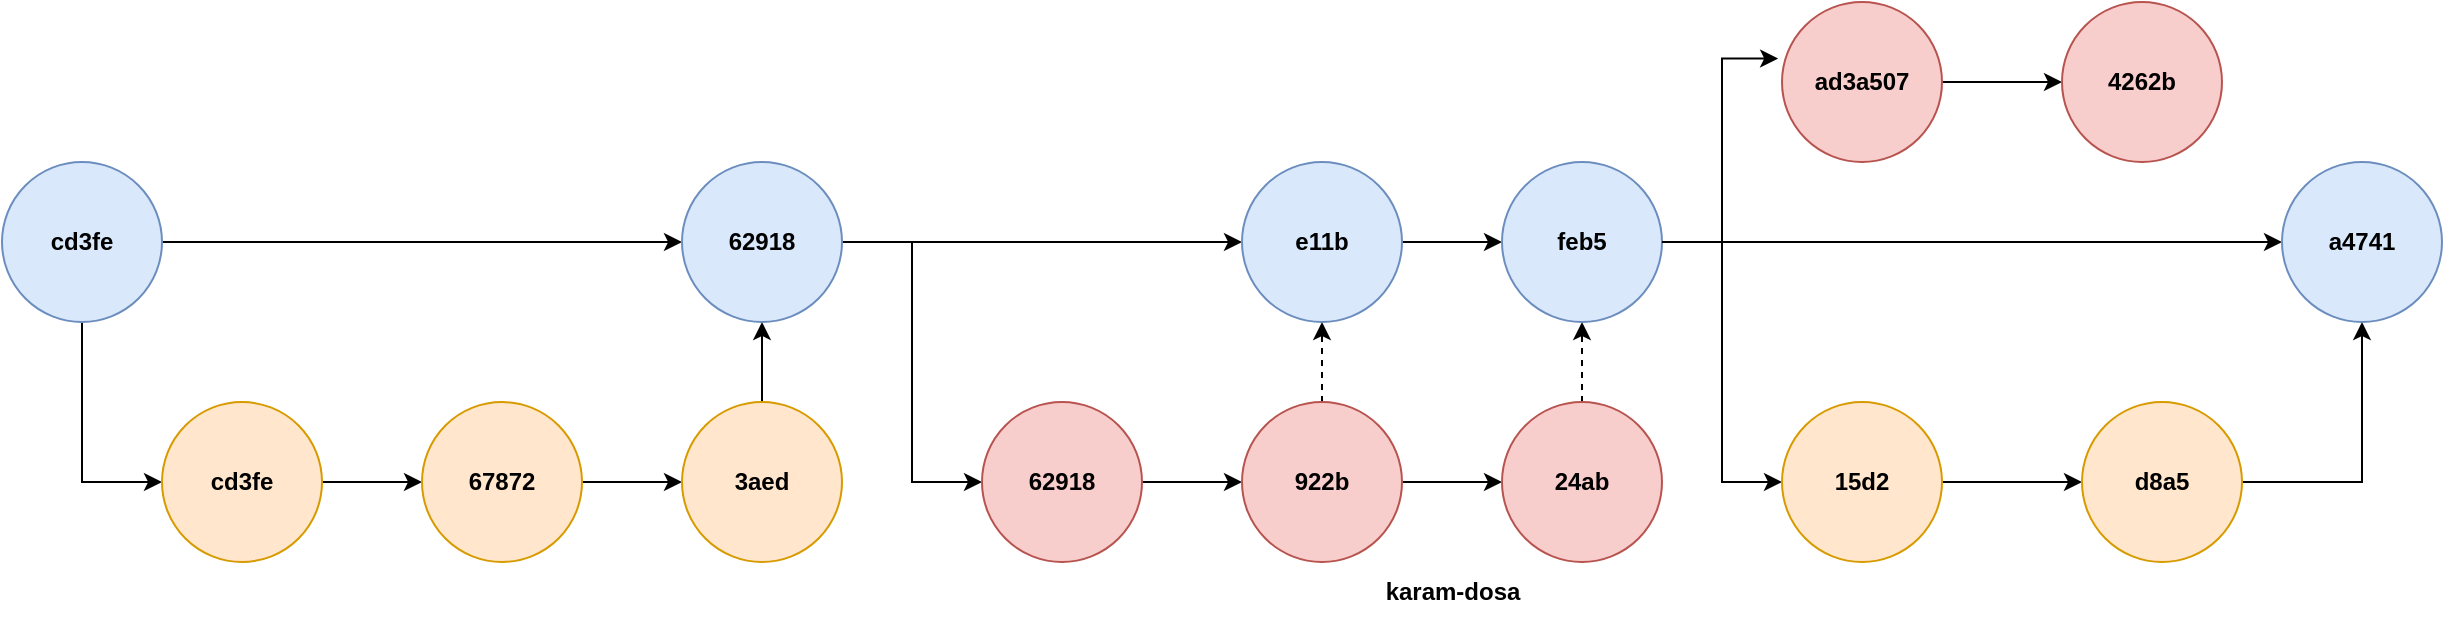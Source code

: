 <mxfile version="24.8.6">
  <diagram name="Page-1" id="EccKIQLTfqac-ESluPQK">
    <mxGraphModel dx="2109" dy="686" grid="1" gridSize="10" guides="1" tooltips="1" connect="1" arrows="1" fold="1" page="1" pageScale="1" pageWidth="850" pageHeight="1100" math="0" shadow="0">
      <root>
        <mxCell id="0" />
        <mxCell id="1" parent="0" />
        <mxCell id="vYtqkde8L0sF4O3sA_XC-3" style="edgeStyle=orthogonalEdgeStyle;rounded=0;orthogonalLoop=1;jettySize=auto;html=1;entryX=0;entryY=0.5;entryDx=0;entryDy=0;" edge="1" parent="1" source="vYtqkde8L0sF4O3sA_XC-1" target="vYtqkde8L0sF4O3sA_XC-2">
          <mxGeometry relative="1" as="geometry" />
        </mxCell>
        <mxCell id="vYtqkde8L0sF4O3sA_XC-9" style="edgeStyle=orthogonalEdgeStyle;rounded=0;orthogonalLoop=1;jettySize=auto;html=1;" edge="1" parent="1" source="vYtqkde8L0sF4O3sA_XC-1" target="vYtqkde8L0sF4O3sA_XC-8">
          <mxGeometry relative="1" as="geometry" />
        </mxCell>
        <mxCell id="vYtqkde8L0sF4O3sA_XC-1" value="&lt;b&gt;cd3fe&lt;/b&gt;" style="ellipse;whiteSpace=wrap;html=1;aspect=fixed;fillColor=#dae8fc;strokeColor=#6c8ebf;" vertex="1" parent="1">
          <mxGeometry x="-120" y="80" width="80" height="80" as="geometry" />
        </mxCell>
        <mxCell id="vYtqkde8L0sF4O3sA_XC-5" style="edgeStyle=orthogonalEdgeStyle;rounded=0;orthogonalLoop=1;jettySize=auto;html=1;entryX=0;entryY=0.5;entryDx=0;entryDy=0;" edge="1" parent="1" source="vYtqkde8L0sF4O3sA_XC-2" target="vYtqkde8L0sF4O3sA_XC-4">
          <mxGeometry relative="1" as="geometry" />
        </mxCell>
        <mxCell id="vYtqkde8L0sF4O3sA_XC-2" value="&lt;b&gt;cd3fe&lt;/b&gt;" style="ellipse;whiteSpace=wrap;html=1;aspect=fixed;fillColor=#ffe6cc;strokeColor=#d79b00;" vertex="1" parent="1">
          <mxGeometry x="-40" y="200" width="80" height="80" as="geometry" />
        </mxCell>
        <mxCell id="vYtqkde8L0sF4O3sA_XC-7" style="edgeStyle=orthogonalEdgeStyle;rounded=0;orthogonalLoop=1;jettySize=auto;html=1;entryX=0;entryY=0.5;entryDx=0;entryDy=0;" edge="1" parent="1" source="vYtqkde8L0sF4O3sA_XC-4" target="vYtqkde8L0sF4O3sA_XC-6">
          <mxGeometry relative="1" as="geometry" />
        </mxCell>
        <mxCell id="vYtqkde8L0sF4O3sA_XC-4" value="&lt;b&gt;67872&lt;/b&gt;" style="ellipse;whiteSpace=wrap;html=1;aspect=fixed;fillColor=#ffe6cc;strokeColor=#d79b00;" vertex="1" parent="1">
          <mxGeometry x="90" y="200" width="80" height="80" as="geometry" />
        </mxCell>
        <mxCell id="vYtqkde8L0sF4O3sA_XC-10" style="edgeStyle=orthogonalEdgeStyle;rounded=0;orthogonalLoop=1;jettySize=auto;html=1;entryX=0.5;entryY=1;entryDx=0;entryDy=0;" edge="1" parent="1" source="vYtqkde8L0sF4O3sA_XC-6" target="vYtqkde8L0sF4O3sA_XC-8">
          <mxGeometry relative="1" as="geometry" />
        </mxCell>
        <mxCell id="vYtqkde8L0sF4O3sA_XC-6" value="&lt;b&gt;3aed&lt;/b&gt;" style="ellipse;whiteSpace=wrap;html=1;aspect=fixed;fillColor=#ffe6cc;strokeColor=#d79b00;" vertex="1" parent="1">
          <mxGeometry x="220" y="200" width="80" height="80" as="geometry" />
        </mxCell>
        <mxCell id="vYtqkde8L0sF4O3sA_XC-13" style="edgeStyle=orthogonalEdgeStyle;rounded=0;orthogonalLoop=1;jettySize=auto;html=1;entryX=0;entryY=0.5;entryDx=0;entryDy=0;" edge="1" parent="1" source="vYtqkde8L0sF4O3sA_XC-8" target="vYtqkde8L0sF4O3sA_XC-11">
          <mxGeometry relative="1" as="geometry" />
        </mxCell>
        <mxCell id="vYtqkde8L0sF4O3sA_XC-21" style="edgeStyle=orthogonalEdgeStyle;rounded=0;orthogonalLoop=1;jettySize=auto;html=1;entryX=0;entryY=0.5;entryDx=0;entryDy=0;" edge="1" parent="1" source="vYtqkde8L0sF4O3sA_XC-8" target="vYtqkde8L0sF4O3sA_XC-18">
          <mxGeometry relative="1" as="geometry" />
        </mxCell>
        <mxCell id="vYtqkde8L0sF4O3sA_XC-8" value="&lt;b&gt;62918&lt;/b&gt;" style="ellipse;whiteSpace=wrap;html=1;aspect=fixed;fillColor=#dae8fc;strokeColor=#6c8ebf;" vertex="1" parent="1">
          <mxGeometry x="220" y="80" width="80" height="80" as="geometry" />
        </mxCell>
        <mxCell id="vYtqkde8L0sF4O3sA_XC-15" style="edgeStyle=orthogonalEdgeStyle;rounded=0;orthogonalLoop=1;jettySize=auto;html=1;entryX=0;entryY=0.5;entryDx=0;entryDy=0;" edge="1" parent="1" source="vYtqkde8L0sF4O3sA_XC-11" target="vYtqkde8L0sF4O3sA_XC-14">
          <mxGeometry relative="1" as="geometry" />
        </mxCell>
        <mxCell id="vYtqkde8L0sF4O3sA_XC-11" value="&lt;b&gt;62918&lt;/b&gt;" style="ellipse;whiteSpace=wrap;html=1;aspect=fixed;fillColor=#f8cecc;strokeColor=#b85450;" vertex="1" parent="1">
          <mxGeometry x="370" y="200" width="80" height="80" as="geometry" />
        </mxCell>
        <mxCell id="vYtqkde8L0sF4O3sA_XC-17" style="edgeStyle=orthogonalEdgeStyle;rounded=0;orthogonalLoop=1;jettySize=auto;html=1;entryX=0;entryY=0.5;entryDx=0;entryDy=0;" edge="1" parent="1" source="vYtqkde8L0sF4O3sA_XC-14" target="vYtqkde8L0sF4O3sA_XC-16">
          <mxGeometry relative="1" as="geometry" />
        </mxCell>
        <mxCell id="vYtqkde8L0sF4O3sA_XC-23" style="edgeStyle=orthogonalEdgeStyle;rounded=0;orthogonalLoop=1;jettySize=auto;html=1;entryX=0.5;entryY=1;entryDx=0;entryDy=0;dashed=1;" edge="1" parent="1" source="vYtqkde8L0sF4O3sA_XC-14" target="vYtqkde8L0sF4O3sA_XC-18">
          <mxGeometry relative="1" as="geometry" />
        </mxCell>
        <mxCell id="vYtqkde8L0sF4O3sA_XC-14" value="&lt;b&gt;922b&lt;/b&gt;" style="ellipse;whiteSpace=wrap;html=1;aspect=fixed;fillColor=#f8cecc;strokeColor=#b85450;" vertex="1" parent="1">
          <mxGeometry x="500" y="200" width="80" height="80" as="geometry" />
        </mxCell>
        <mxCell id="vYtqkde8L0sF4O3sA_XC-24" style="edgeStyle=orthogonalEdgeStyle;rounded=0;orthogonalLoop=1;jettySize=auto;html=1;entryX=0.5;entryY=1;entryDx=0;entryDy=0;dashed=1;" edge="1" parent="1" source="vYtqkde8L0sF4O3sA_XC-16" target="vYtqkde8L0sF4O3sA_XC-19">
          <mxGeometry relative="1" as="geometry" />
        </mxCell>
        <mxCell id="vYtqkde8L0sF4O3sA_XC-16" value="&lt;b&gt;24ab&lt;/b&gt;" style="ellipse;whiteSpace=wrap;html=1;aspect=fixed;fillColor=#f8cecc;strokeColor=#b85450;" vertex="1" parent="1">
          <mxGeometry x="630" y="200" width="80" height="80" as="geometry" />
        </mxCell>
        <mxCell id="vYtqkde8L0sF4O3sA_XC-20" style="edgeStyle=orthogonalEdgeStyle;rounded=0;orthogonalLoop=1;jettySize=auto;html=1;entryX=0;entryY=0.5;entryDx=0;entryDy=0;" edge="1" parent="1" source="vYtqkde8L0sF4O3sA_XC-18" target="vYtqkde8L0sF4O3sA_XC-19">
          <mxGeometry relative="1" as="geometry" />
        </mxCell>
        <mxCell id="vYtqkde8L0sF4O3sA_XC-18" value="&lt;b&gt;e11b&lt;/b&gt;" style="ellipse;whiteSpace=wrap;html=1;aspect=fixed;fillColor=#dae8fc;strokeColor=#6c8ebf;" vertex="1" parent="1">
          <mxGeometry x="500" y="80" width="80" height="80" as="geometry" />
        </mxCell>
        <mxCell id="vYtqkde8L0sF4O3sA_XC-26" style="edgeStyle=orthogonalEdgeStyle;rounded=0;orthogonalLoop=1;jettySize=auto;html=1;entryX=0;entryY=0.5;entryDx=0;entryDy=0;" edge="1" parent="1" source="vYtqkde8L0sF4O3sA_XC-19" target="vYtqkde8L0sF4O3sA_XC-25">
          <mxGeometry relative="1" as="geometry" />
        </mxCell>
        <mxCell id="vYtqkde8L0sF4O3sA_XC-36" style="edgeStyle=orthogonalEdgeStyle;rounded=0;orthogonalLoop=1;jettySize=auto;html=1;entryX=0;entryY=0.5;entryDx=0;entryDy=0;" edge="1" parent="1" source="vYtqkde8L0sF4O3sA_XC-19" target="vYtqkde8L0sF4O3sA_XC-34">
          <mxGeometry relative="1" as="geometry" />
        </mxCell>
        <mxCell id="vYtqkde8L0sF4O3sA_XC-19" value="&lt;b&gt;feb5&lt;/b&gt;" style="ellipse;whiteSpace=wrap;html=1;aspect=fixed;fillColor=#dae8fc;strokeColor=#6c8ebf;" vertex="1" parent="1">
          <mxGeometry x="630" y="80" width="80" height="80" as="geometry" />
        </mxCell>
        <mxCell id="vYtqkde8L0sF4O3sA_XC-22" value="&lt;b&gt;karam-dosa&lt;/b&gt;" style="text;html=1;align=center;verticalAlign=middle;resizable=0;points=[];autosize=1;strokeColor=none;fillColor=none;" vertex="1" parent="1">
          <mxGeometry x="560" y="280" width="90" height="30" as="geometry" />
        </mxCell>
        <mxCell id="vYtqkde8L0sF4O3sA_XC-28" style="edgeStyle=orthogonalEdgeStyle;rounded=0;orthogonalLoop=1;jettySize=auto;html=1;entryX=0;entryY=0.5;entryDx=0;entryDy=0;" edge="1" parent="1" source="vYtqkde8L0sF4O3sA_XC-25" target="vYtqkde8L0sF4O3sA_XC-27">
          <mxGeometry relative="1" as="geometry" />
        </mxCell>
        <mxCell id="vYtqkde8L0sF4O3sA_XC-25" value="&lt;b&gt;15d2&lt;/b&gt;" style="ellipse;whiteSpace=wrap;html=1;aspect=fixed;fillColor=#ffe6cc;strokeColor=#d79b00;" vertex="1" parent="1">
          <mxGeometry x="770" y="200" width="80" height="80" as="geometry" />
        </mxCell>
        <mxCell id="vYtqkde8L0sF4O3sA_XC-37" style="edgeStyle=orthogonalEdgeStyle;rounded=0;orthogonalLoop=1;jettySize=auto;html=1;entryX=0.5;entryY=1;entryDx=0;entryDy=0;" edge="1" parent="1" source="vYtqkde8L0sF4O3sA_XC-27" target="vYtqkde8L0sF4O3sA_XC-34">
          <mxGeometry relative="1" as="geometry" />
        </mxCell>
        <mxCell id="vYtqkde8L0sF4O3sA_XC-27" value="&lt;b&gt;d8a5&lt;/b&gt;" style="ellipse;whiteSpace=wrap;html=1;aspect=fixed;fillColor=#ffe6cc;strokeColor=#d79b00;" vertex="1" parent="1">
          <mxGeometry x="920" y="200" width="80" height="80" as="geometry" />
        </mxCell>
        <mxCell id="vYtqkde8L0sF4O3sA_XC-32" style="edgeStyle=orthogonalEdgeStyle;rounded=0;orthogonalLoop=1;jettySize=auto;html=1;entryX=0;entryY=0.5;entryDx=0;entryDy=0;" edge="1" parent="1" source="vYtqkde8L0sF4O3sA_XC-29" target="vYtqkde8L0sF4O3sA_XC-31">
          <mxGeometry relative="1" as="geometry" />
        </mxCell>
        <mxCell id="vYtqkde8L0sF4O3sA_XC-29" value="&lt;b&gt;ad3a507&lt;/b&gt;" style="ellipse;whiteSpace=wrap;html=1;aspect=fixed;fillColor=#f8cecc;strokeColor=#b85450;" vertex="1" parent="1">
          <mxGeometry x="770" width="80" height="80" as="geometry" />
        </mxCell>
        <mxCell id="vYtqkde8L0sF4O3sA_XC-30" style="edgeStyle=orthogonalEdgeStyle;rounded=0;orthogonalLoop=1;jettySize=auto;html=1;entryX=-0.024;entryY=0.353;entryDx=0;entryDy=0;entryPerimeter=0;" edge="1" parent="1" source="vYtqkde8L0sF4O3sA_XC-19" target="vYtqkde8L0sF4O3sA_XC-29">
          <mxGeometry relative="1" as="geometry" />
        </mxCell>
        <mxCell id="vYtqkde8L0sF4O3sA_XC-31" value="&lt;b&gt;4262b&lt;/b&gt;" style="ellipse;whiteSpace=wrap;html=1;aspect=fixed;fillColor=#f8cecc;strokeColor=#b85450;" vertex="1" parent="1">
          <mxGeometry x="910" width="80" height="80" as="geometry" />
        </mxCell>
        <mxCell id="vYtqkde8L0sF4O3sA_XC-34" value="&lt;b&gt;a4741&lt;/b&gt;" style="ellipse;whiteSpace=wrap;html=1;aspect=fixed;fillColor=#dae8fc;strokeColor=#6c8ebf;" vertex="1" parent="1">
          <mxGeometry x="1020" y="80" width="80" height="80" as="geometry" />
        </mxCell>
      </root>
    </mxGraphModel>
  </diagram>
</mxfile>
